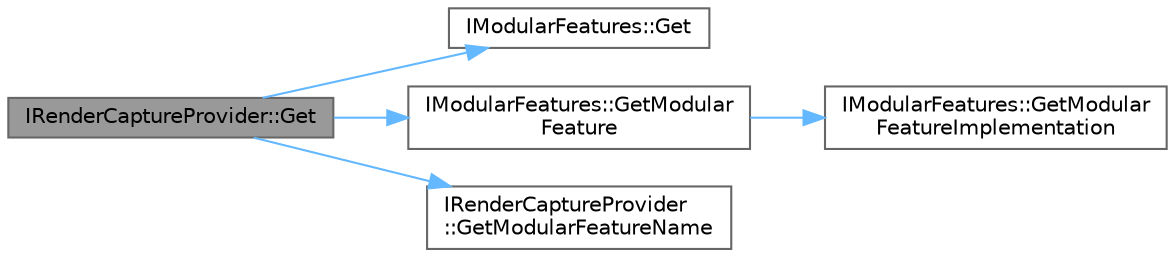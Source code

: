 digraph "IRenderCaptureProvider::Get"
{
 // INTERACTIVE_SVG=YES
 // LATEX_PDF_SIZE
  bgcolor="transparent";
  edge [fontname=Helvetica,fontsize=10,labelfontname=Helvetica,labelfontsize=10];
  node [fontname=Helvetica,fontsize=10,shape=box,height=0.2,width=0.4];
  rankdir="LR";
  Node1 [id="Node000001",label="IRenderCaptureProvider::Get",height=0.2,width=0.4,color="gray40", fillcolor="grey60", style="filled", fontcolor="black",tooltip="Gets the first registered implementation of this feature."];
  Node1 -> Node2 [id="edge1_Node000001_Node000002",color="steelblue1",style="solid",tooltip=" "];
  Node2 [id="Node000002",label="IModularFeatures::Get",height=0.2,width=0.4,color="grey40", fillcolor="white", style="filled",URL="$db/d7d/classIModularFeatures.html#a5ac99f0aa9c332edf17c12d74ec495f8",tooltip="Static: Access singleton instance."];
  Node1 -> Node3 [id="edge2_Node000001_Node000003",color="steelblue1",style="solid",tooltip=" "];
  Node3 [id="Node000003",label="IModularFeatures::GetModular\lFeature",height=0.2,width=0.4,color="grey40", fillcolor="white", style="filled",URL="$db/d7d/classIModularFeatures.html#aa9e0a3ed41251258b3bbc9dda595a8e0",tooltip="Queries for a specific feature."];
  Node3 -> Node4 [id="edge3_Node000003_Node000004",color="steelblue1",style="solid",tooltip=" "];
  Node4 [id="Node000004",label="IModularFeatures::GetModular\lFeatureImplementation",height=0.2,width=0.4,color="grey40", fillcolor="white", style="filled",URL="$db/d7d/classIModularFeatures.html#adfa63325cb74de7aa3fe928a35ed4e8e",tooltip="Queries for a specific modular feature."];
  Node1 -> Node5 [id="edge4_Node000001_Node000005",color="steelblue1",style="solid",tooltip=" "];
  Node5 [id="Node000005",label="IRenderCaptureProvider\l::GetModularFeatureName",height=0.2,width=0.4,color="grey40", fillcolor="white", style="filled",URL="$de/d0a/classIRenderCaptureProvider.html#a0fc402788af5df3c2ee3d9dfab16aa10",tooltip="Get the feature name used for module resolution."];
}
